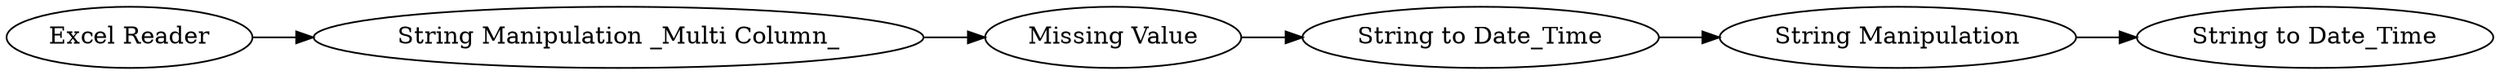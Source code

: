 digraph {
	24 -> 26
	16 -> 21
	23 -> 24
	21 -> 22
	22 -> 23
	16 [label="Excel Reader"]
	24 [label="String Manipulation"]
	22 [label="Missing Value"]
	23 [label="String to Date_Time"]
	21 [label="String Manipulation _Multi Column_"]
	26 [label="String to Date_Time"]
	rankdir=LR
}
